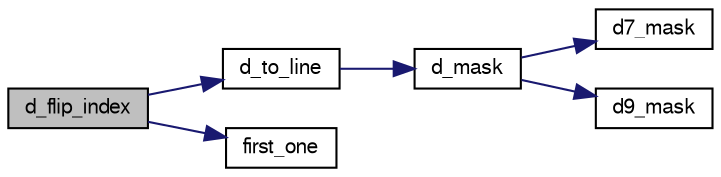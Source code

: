 digraph "d_flip_index"
{
 // LATEX_PDF_SIZE
  bgcolor="transparent";
  edge [fontname="FreeSans",fontsize="10",labelfontname="FreeSans",labelfontsize="10"];
  node [fontname="FreeSans",fontsize="10",shape=record];
  rankdir="LR";
  Node1 [label="d_flip_index",height=0.2,width=0.4,color="black", fillcolor="grey75", style="filled", fontcolor="black",tooltip=" "];
  Node1 -> Node2 [color="midnightblue",fontsize="10",style="solid",fontname="FreeSans"];
  Node2 [label="d_to_line",height=0.2,width=0.4,color="black",URL="$generate__count__flip_8c.html#ac9698574a42f45ef7c764b5b3e047958",tooltip=" "];
  Node2 -> Node3 [color="midnightblue",fontsize="10",style="solid",fontname="FreeSans"];
  Node3 [label="d_mask",height=0.2,width=0.4,color="black",URL="$generate__count__flip_8c.html#a58b0e70cd89c8c59fb5a8be5bb71868d",tooltip=" "];
  Node3 -> Node4 [color="midnightblue",fontsize="10",style="solid",fontname="FreeSans"];
  Node4 [label="d7_mask",height=0.2,width=0.4,color="black",URL="$generate__count__flip_8c.html#a9244d9841d5bb6e3745d90b00a81f229",tooltip=" "];
  Node3 -> Node5 [color="midnightblue",fontsize="10",style="solid",fontname="FreeSans"];
  Node5 [label="d9_mask",height=0.2,width=0.4,color="black",URL="$generate__count__flip_8c.html#afe65cbb1d214be7e72a2b1821838fc24",tooltip=" "];
  Node1 -> Node6 [color="midnightblue",fontsize="10",style="solid",fontname="FreeSans"];
  Node6 [label="first_one",height=0.2,width=0.4,color="black",URL="$generate__count__flip_8c.html#a04572fb0ed3f98f9472e3e5041571c73",tooltip=" "];
}
